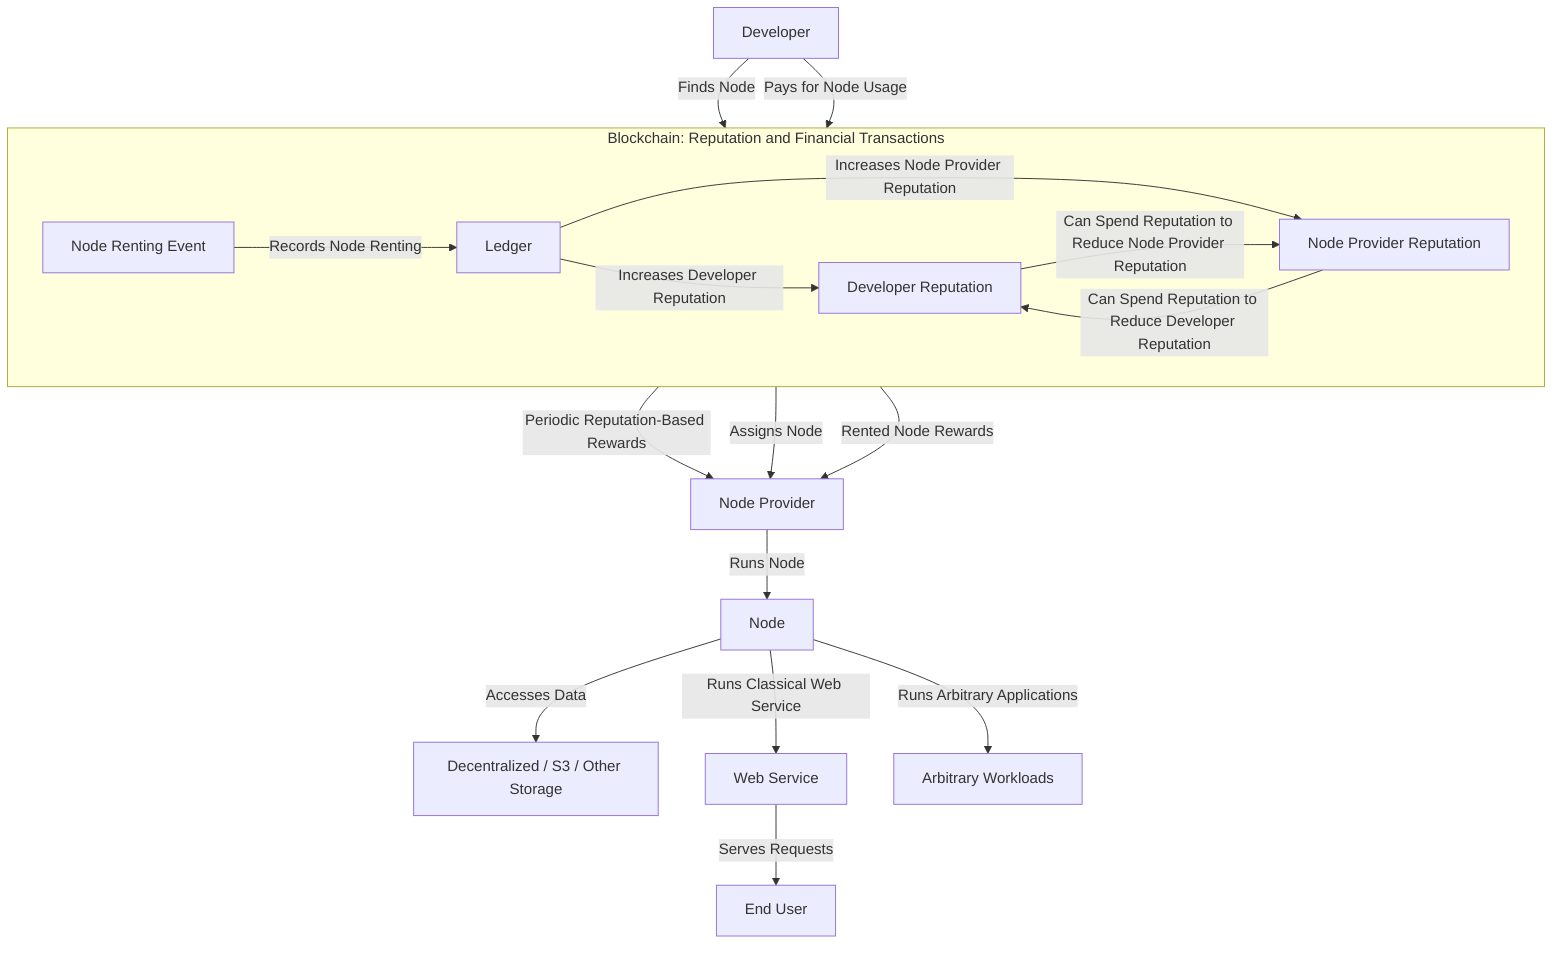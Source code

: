 graph TB
  D["Developer"] -- "Finds Node" --> BC["Blockchain"]
  D -- "Pays for Node Usage" --> BC
  NP["Node Provider"] -- "Runs Node" --> N["Node"]
  N -- "Accesses Data" --> DS["Decentralized / S3 / Other Storage"]
  N -- "Runs Classical Web Service" --> WS["Web Service"]
  N -- "Runs Arbitrary Applications" --> WL["Arbitrary Workloads"]
  WS -- "Serves Requests" --> EU["End User"]

  subgraph BC["Blockchain: Reputation and Financial Transactions"]
    LE["Node Renting Event"] -- "Records Node Renting" --> Ledger
    Ledger -- "Increases Developer Reputation" --> DREP["Developer Reputation"]
    Ledger -- "Increases Node Provider Reputation" --> NREP["Node Provider Reputation"]
    DREP -- "Can Spend Reputation to Reduce Node Provider Reputation" --> NREP
    NREP -- "Can Spend Reputation to Reduce Developer Reputation" --> DREP
  end

  BC -- "Periodic Reputation-Based Rewards" --> NP
  BC -- "Assigns Node" --> NP
  BC -- "Rented Node Rewards" --> NP
